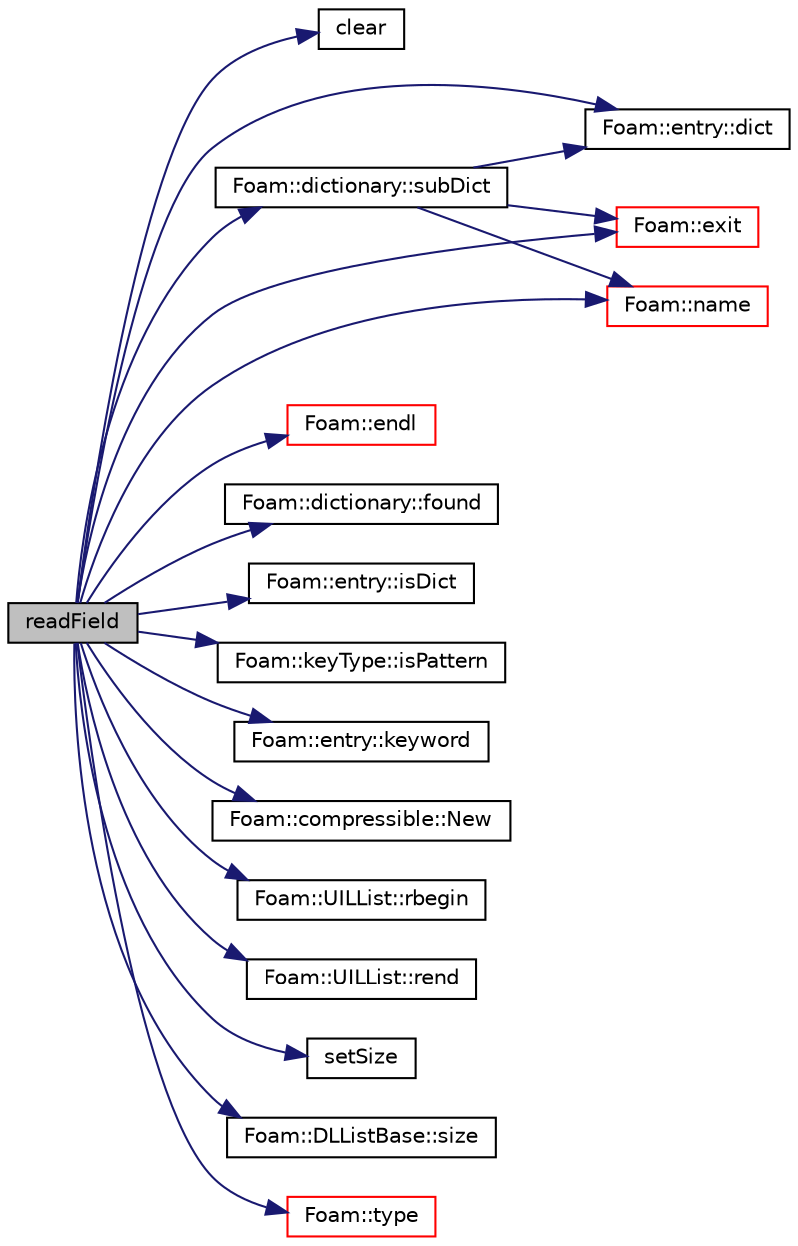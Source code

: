 digraph "readField"
{
  bgcolor="transparent";
  edge [fontname="Helvetica",fontsize="10",labelfontname="Helvetica",labelfontsize="10"];
  node [fontname="Helvetica",fontsize="10",shape=record];
  rankdir="LR";
  Node1 [label="readField",height=0.2,width=0.4,color="black", fillcolor="grey75", style="filled", fontcolor="black"];
  Node1 -> Node2 [color="midnightblue",fontsize="10",style="solid",fontname="Helvetica"];
  Node2 [label="clear",height=0.2,width=0.4,color="black",URL="$a03115.html#a3a533f9231a5668b9d8f301a79d57b73"];
  Node1 -> Node3 [color="midnightblue",fontsize="10",style="solid",fontname="Helvetica"];
  Node3 [label="Foam::entry::dict",height=0.2,width=0.4,color="black",URL="$a00660.html#afc13fd3e1a6858d0e483f32306831d71",tooltip="Return dictionary if this entry is a dictionary. "];
  Node1 -> Node4 [color="midnightblue",fontsize="10",style="solid",fontname="Helvetica"];
  Node4 [label="Foam::endl",height=0.2,width=0.4,color="red",URL="$a10725.html#a2db8fe02a0d3909e9351bb4275b23ce4",tooltip="Add newline and flush stream. "];
  Node1 -> Node5 [color="midnightblue",fontsize="10",style="solid",fontname="Helvetica"];
  Node5 [label="Foam::exit",height=0.2,width=0.4,color="red",URL="$a10725.html#a06ca7250d8e89caf05243ec094843642"];
  Node1 -> Node6 [color="midnightblue",fontsize="10",style="solid",fontname="Helvetica"];
  Node6 [label="Foam::dictionary::found",height=0.2,width=0.4,color="black",URL="$a00524.html#ae9d6521e0e8d3956f9b49ddeb44877b8",tooltip="Search dictionary for given keyword. "];
  Node1 -> Node7 [color="midnightblue",fontsize="10",style="solid",fontname="Helvetica"];
  Node7 [label="Foam::entry::isDict",height=0.2,width=0.4,color="black",URL="$a00660.html#aabe4453aa5aff1bb53c34ceda451eac7",tooltip="Return true if this entry is a dictionary. "];
  Node1 -> Node8 [color="midnightblue",fontsize="10",style="solid",fontname="Helvetica"];
  Node8 [label="Foam::keyType::isPattern",height=0.2,width=0.4,color="black",URL="$a01229.html#a3376c871d0178131d9d7c06b13f62731",tooltip="Should be treated as a match rather than a literal string. "];
  Node1 -> Node9 [color="midnightblue",fontsize="10",style="solid",fontname="Helvetica"];
  Node9 [label="Foam::entry::keyword",height=0.2,width=0.4,color="black",URL="$a00660.html#ae793b54fbc2e5d1da0f1c23b908cb057",tooltip="Return keyword. "];
  Node1 -> Node10 [color="midnightblue",fontsize="10",style="solid",fontname="Helvetica"];
  Node10 [label="Foam::name",height=0.2,width=0.4,color="red",URL="$a10725.html#adcb0df2bd4953cb6bb390272d8263c3a",tooltip="Return a string representation of a complex. "];
  Node1 -> Node11 [color="midnightblue",fontsize="10",style="solid",fontname="Helvetica"];
  Node11 [label="Foam::compressible::New",height=0.2,width=0.4,color="black",URL="$a10732.html#ac8bda880d4c66ce83b8278cc6db08df1"];
  Node1 -> Node12 [color="midnightblue",fontsize="10",style="solid",fontname="Helvetica"];
  Node12 [label="Foam::UILList::rbegin",height=0.2,width=0.4,color="black",URL="$a02728.html#a04886aa70c34d66738e78bf70c675e66"];
  Node1 -> Node13 [color="midnightblue",fontsize="10",style="solid",fontname="Helvetica"];
  Node13 [label="Foam::UILList::rend",height=0.2,width=0.4,color="black",URL="$a02728.html#afaa2ff2dc5515934f208347909ca2170"];
  Node1 -> Node14 [color="midnightblue",fontsize="10",style="solid",fontname="Helvetica"];
  Node14 [label="setSize",height=0.2,width=0.4,color="black",URL="$a03922.html#a6f8d72476baf295a054f72dfbc9c61c3"];
  Node1 -> Node15 [color="midnightblue",fontsize="10",style="solid",fontname="Helvetica"];
  Node15 [label="Foam::DLListBase::size",height=0.2,width=0.4,color="black",URL="$a00573.html#a723361dc2020160f5492e8fe2d09fa44",tooltip="Return number of elements in list. "];
  Node1 -> Node16 [color="midnightblue",fontsize="10",style="solid",fontname="Helvetica"];
  Node16 [label="Foam::dictionary::subDict",height=0.2,width=0.4,color="black",URL="$a00524.html#a42a549aa3e2c88399585b6462f6dbeb3",tooltip="Find and return a sub-dictionary. "];
  Node16 -> Node3 [color="midnightblue",fontsize="10",style="solid",fontname="Helvetica"];
  Node16 -> Node5 [color="midnightblue",fontsize="10",style="solid",fontname="Helvetica"];
  Node16 -> Node10 [color="midnightblue",fontsize="10",style="solid",fontname="Helvetica"];
  Node1 -> Node17 [color="midnightblue",fontsize="10",style="solid",fontname="Helvetica"];
  Node17 [label="Foam::type",height=0.2,width=0.4,color="red",URL="$a10725.html#aec48583af672626378f501eb9fc32cd1",tooltip="Return the file type: DIRECTORY or FILE. "];
}
